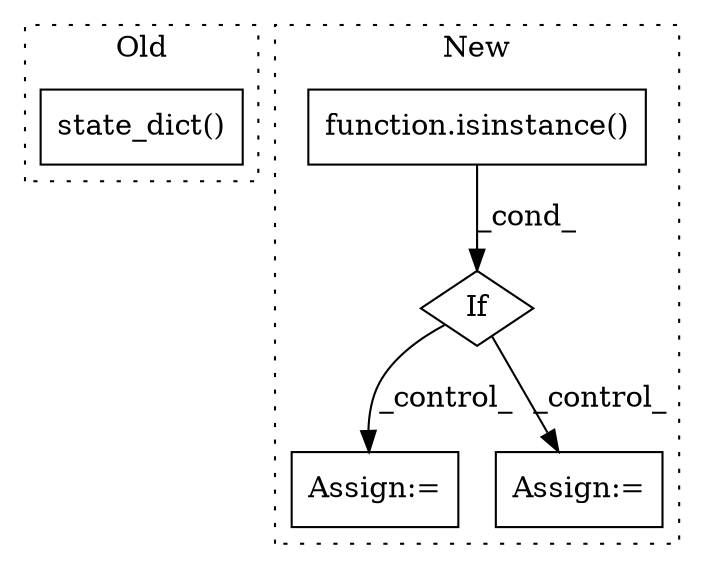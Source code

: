 digraph G {
subgraph cluster0 {
1 [label="state_dict()" a="75" s="7485" l="24" shape="box"];
label = "Old";
style="dotted";
}
subgraph cluster1 {
2 [label="function.isinstance()" a="75" s="7035,7063" l="11,1" shape="box"];
3 [label="If" a="96" s="7243" l="3" shape="diamond"];
4 [label="Assign:=" a="68" s="7408" l="3" shape="box"];
5 [label="Assign:=" a="68" s="7809" l="3" shape="box"];
label = "New";
style="dotted";
}
2 -> 3 [label="_cond_"];
3 -> 5 [label="_control_"];
3 -> 4 [label="_control_"];
}